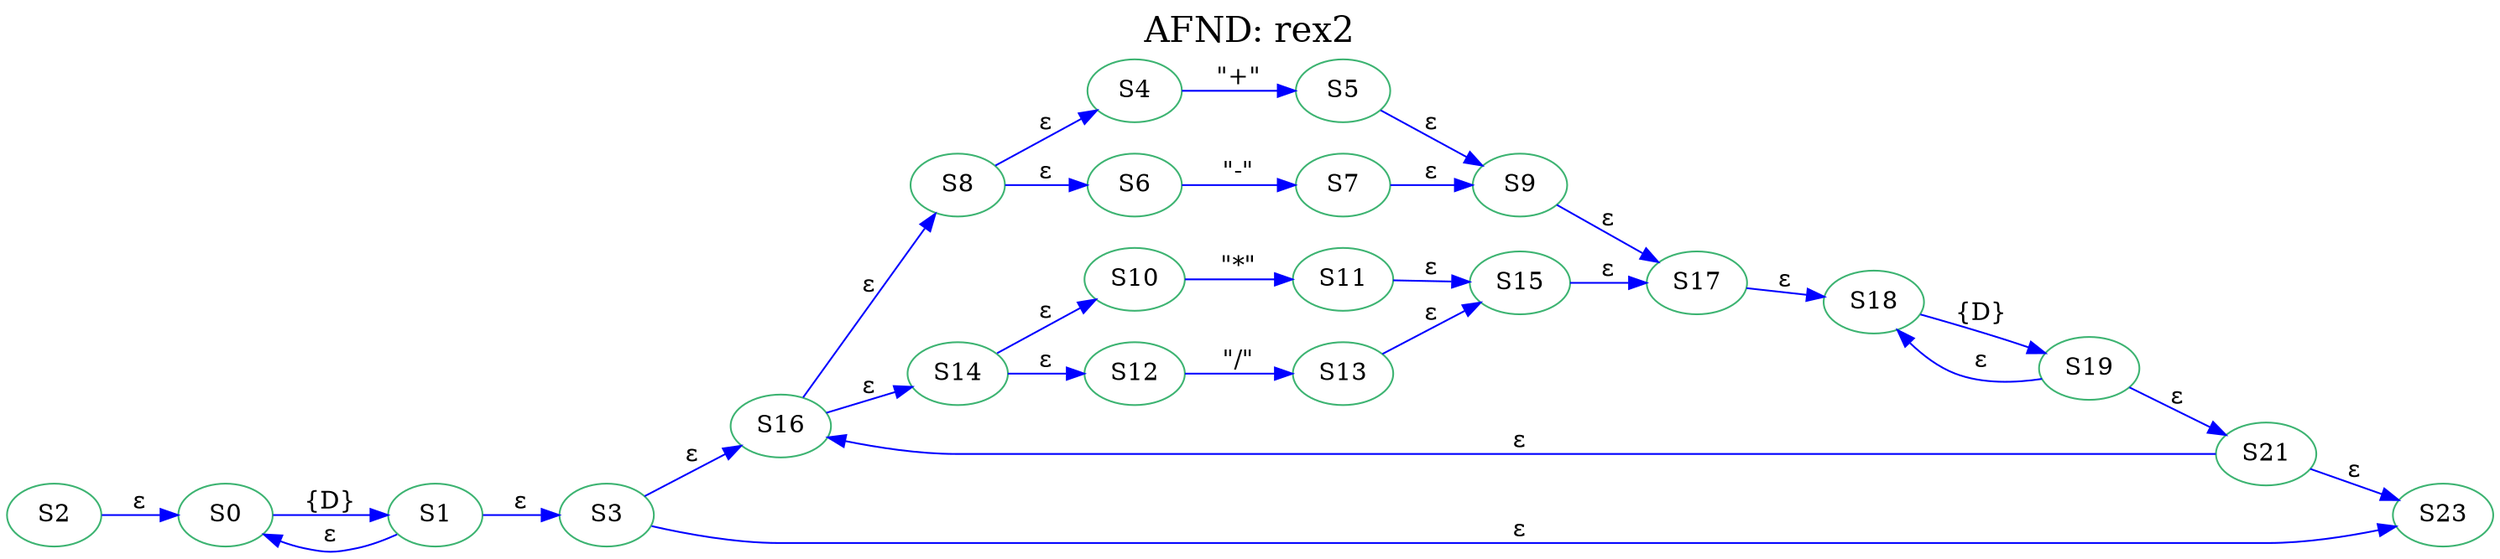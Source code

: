 digraph AFND { 
graph [label="AFND: rex2", labelloc=t, fontsize=20];
rankdir=LR;
edge [color=blue];
node [color = mediumseagreen];
"S0"[ label=S0 ]
"S1"[ label=S1 ]
"S2"[ label=S2 ]
"S3"[ label=S3 ]
"S4"[ label=S4 ]
"S5"[ label=S5 ]
"S6"[ label=S6 ]
"S7"[ label=S7 ]
"S8"[ label=S8 ]
"S9"[ label=S9 ]
"S10"[ label=S10 ]
"S11"[ label=S11 ]
"S12"[ label=S12 ]
"S13"[ label=S13 ]
"S14"[ label=S14 ]
"S15"[ label=S15 ]
"S16"[ label=S16 ]
"S17"[ label=S17 ]
"S18"[ label=S18 ]
"S19"[ label=S19 ]
"S21"[ label=S21 ]
"S0"->"S1"[label="{D}" ];
"S2"->"S0"[label="ε" ];
"S0"->"S1"[label="ε" ,dir=back];
"S1"->"S3"[label="ε" ];
"S4"->"S5"[label="\"+\"" ];
"S6"->"S7"[label="\"-\"" ];
"S8"->"S4"[label="ε" ];
"S8"->"S6"[label="ε" ];
"S5"->"S9"[label="ε" ];
"S7"->"S9"[label="ε" ];
"S10"->"S11"[label="\"*\"" ];
"S12"->"S13"[label="\"/\"" ];
"S14"->"S10"[label="ε" ];
"S14"->"S12"[label="ε" ];
"S11"->"S15"[label="ε" ];
"S13"->"S15"[label="ε" ];
"S16"->"S8"[label="ε" ];
"S16"->"S14"[label="ε" ];
"S9"->"S17"[label="ε" ];
"S15"->"S17"[label="ε" ];
"S18"->"S19"[label="{D}" ];
"S17"->"S18"[label="ε" ];
"S18"->"S19"[label="ε" ,dir=back];
"S19"->"S21"[label="ε" ];
"S3"->"S16"[label="ε" ];
"S16"->"S21"[label="ε" ,dir=back];
"S3"->"S23"[label="ε" ];
"S21"->"S23"[label="ε" ];

}